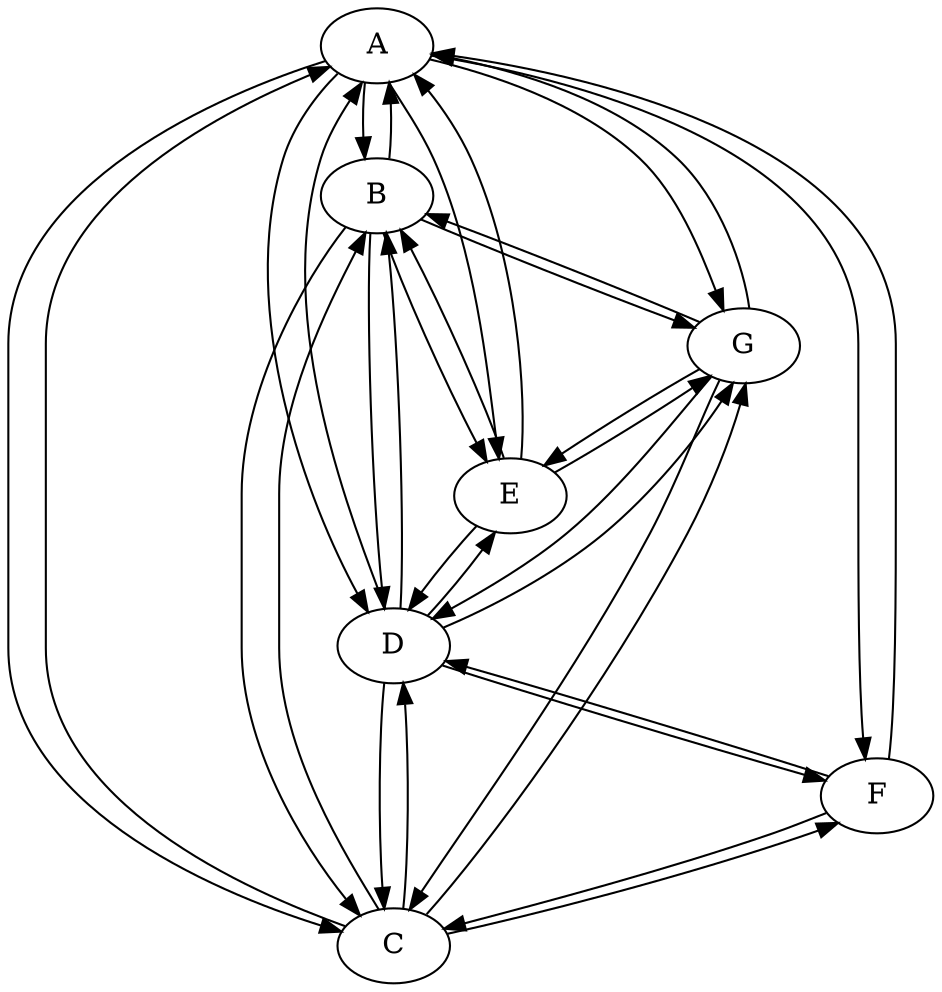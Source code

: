digraph D {

    A[cost="8" xpos="10" ypos="5"];
    B[cost="10" xpos="10" ypos="8"];
    C[cost="3" xpos="2" ypos="10"];
    D[cost="6" xpos="1" ypos="2"];
    E[cost="7" xpos="5" ypos="6"];
    F[cost="10" xpos="6" ypos="5"];
    G[cost="2" xpos="8" ypos="12"];

    A -> B[weight="3.0"];
    B -> A[weight="3.0"];
    A -> C[weight="9.434"];
    C -> A[weight="9.434"];
    A -> D[weight="9.487"];
    D -> A[weight="9.487"];
    A -> E[weight="5.01"];
    E -> A[weight="5.01"];
    A -> F[weight="4.0"];
    F -> A[weight="4.0"];
    A -> G[weight="7.28"];
    G -> A[weight="7.28"];
    B -> C[weight="8.246"];
    C -> B[weight="8.246"];
    B -> D[weight="10.817"];
    D -> B[weight="10.817"];
    B -> E[weight="5.385"];
    E -> B[weight="5.385"];
    B -> G[weight="4.472"];
    G -> B[weight="4.472"];
    C -> D[weight="8.062"];
    D -> C[weight="8.062"];
    C -> F[weight="6.403"];
    F -> C[weight="6.403"];
    C -> G[weight="6.325"];
    G -> C[weight="6.325"];
    D -> E[weight="5.657"];
    E -> D[weight="5.657"];
    D -> F[weight="5.831"];
    F -> D[weight="5.831"];
    D -> G[weight="12.206"];
    G -> D[weight="12.206"];
    E -> G[weight="6.709"];
    G -> E[weight="6.709"];

}